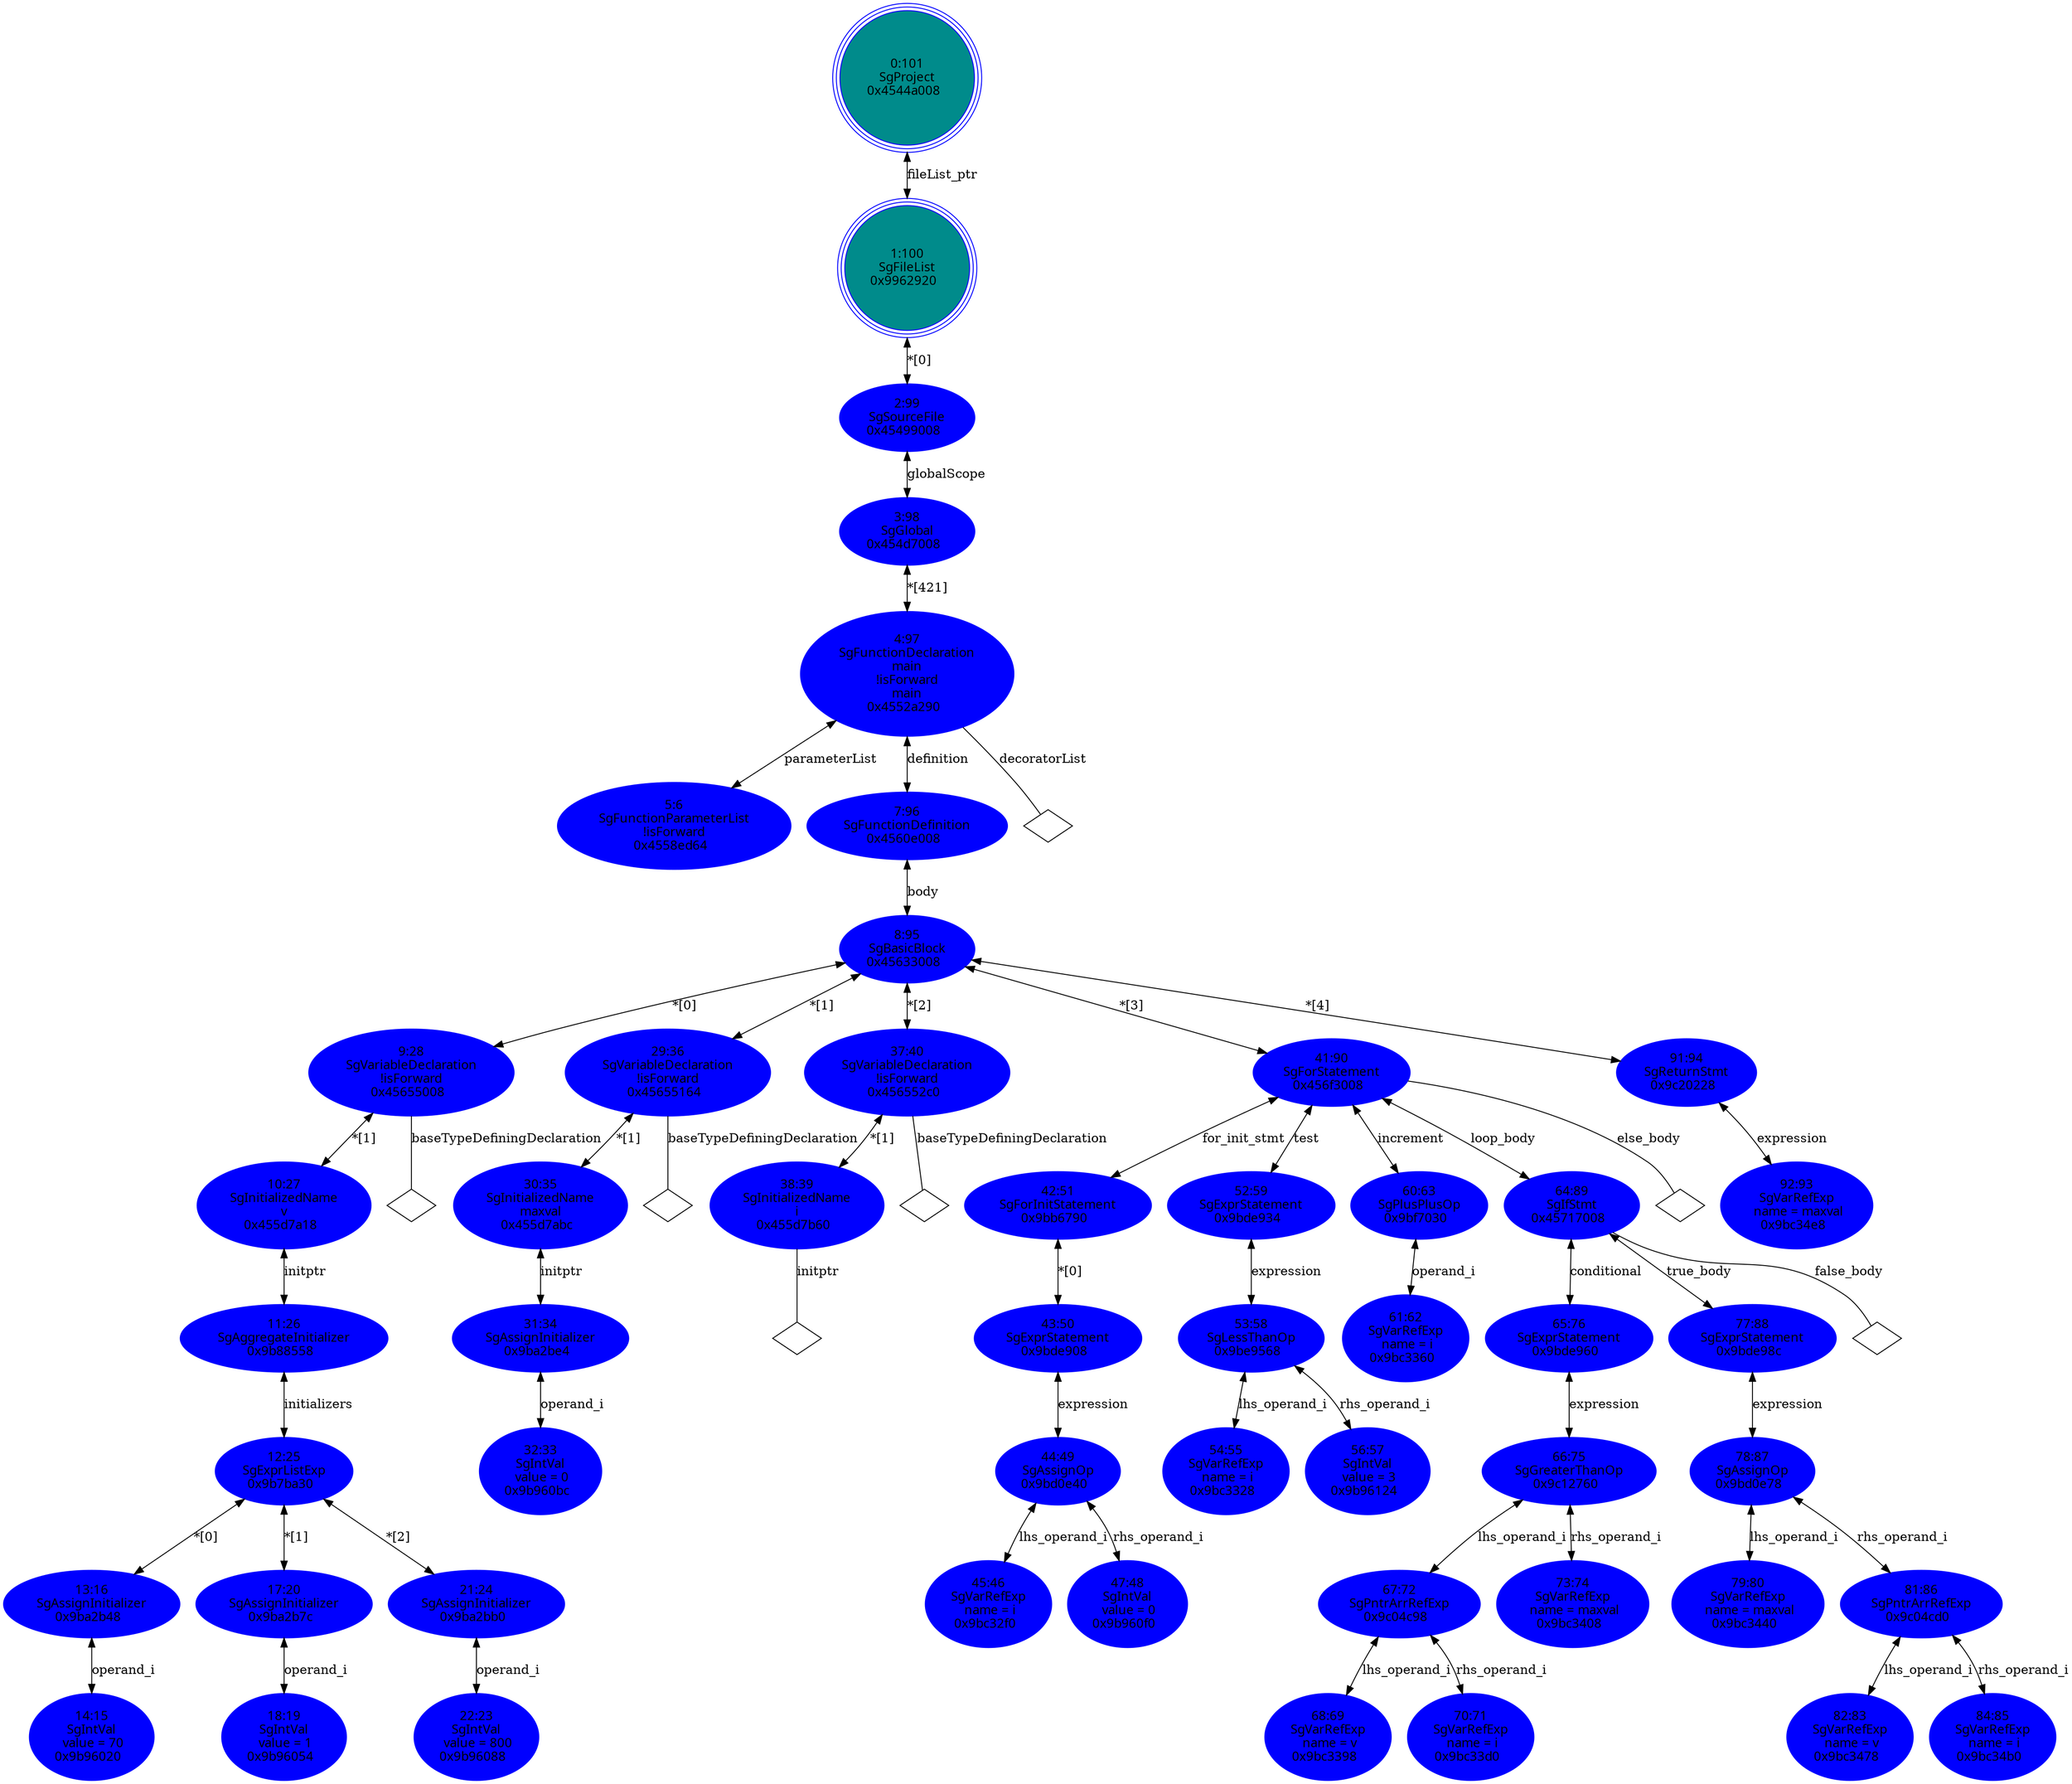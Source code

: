 digraph "G./max.c.dot" {
"0x4558ed64"[label="5:6\nSgFunctionParameterList\n!isForward\n0x4558ed64  " shape=ellipse,regular=0,URL="\N",tooltip="more info at \N",sides=6,peripheries=1,color="blue",fillcolor=blue1,fontname="7x13bold",fontcolor=black,style=filled];
"0x9b96020"[label="14:15\nSgIntVal\n value = 70\n0x9b96020  " shape=ellipse,regular=0,URL="\N",tooltip="more info at \N",sides=6,peripheries=1,color="blue",fillcolor=blue1,fontname="7x13bold",fontcolor=black,style=filled];
"0x9ba2b48"[label="13:16\nSgAssignInitializer\n0x9ba2b48  " shape=ellipse,regular=0,URL="\N",tooltip="more info at \N",sides=6,peripheries=1,color="blue",fillcolor=blue1,fontname="7x13bold",fontcolor=black,style=filled];
"0x9ba2b48" -> "0x9b96020"[label="operand_i" dir=both ];
"0x9b96054"[label="18:19\nSgIntVal\n value = 1\n0x9b96054  " shape=ellipse,regular=0,URL="\N",tooltip="more info at \N",sides=6,peripheries=1,color="blue",fillcolor=blue1,fontname="7x13bold",fontcolor=black,style=filled];
"0x9ba2b7c"[label="17:20\nSgAssignInitializer\n0x9ba2b7c  " shape=ellipse,regular=0,URL="\N",tooltip="more info at \N",sides=6,peripheries=1,color="blue",fillcolor=blue1,fontname="7x13bold",fontcolor=black,style=filled];
"0x9ba2b7c" -> "0x9b96054"[label="operand_i" dir=both ];
"0x9b96088"[label="22:23\nSgIntVal\n value = 800\n0x9b96088  " shape=ellipse,regular=0,URL="\N",tooltip="more info at \N",sides=6,peripheries=1,color="blue",fillcolor=blue1,fontname="7x13bold",fontcolor=black,style=filled];
"0x9ba2bb0"[label="21:24\nSgAssignInitializer\n0x9ba2bb0  " shape=ellipse,regular=0,URL="\N",tooltip="more info at \N",sides=6,peripheries=1,color="blue",fillcolor=blue1,fontname="7x13bold",fontcolor=black,style=filled];
"0x9ba2bb0" -> "0x9b96088"[label="operand_i" dir=both ];
"0x9b7ba30"[label="12:25\nSgExprListExp\n0x9b7ba30  " shape=ellipse,regular=0,URL="\N",tooltip="more info at \N",sides=6,peripheries=1,color="blue",fillcolor=blue1,fontname="7x13bold",fontcolor=black,style=filled];
"0x9b7ba30" -> "0x9ba2b48"[label="*[0]" dir=both ];
"0x9b7ba30" -> "0x9ba2b7c"[label="*[1]" dir=both ];
"0x9b7ba30" -> "0x9ba2bb0"[label="*[2]" dir=both ];
"0x9b88558"[label="11:26\nSgAggregateInitializer\n0x9b88558  " shape=ellipse,regular=0,URL="\N",tooltip="more info at \N",sides=6,peripheries=1,color="blue",fillcolor=blue1,fontname="7x13bold",fontcolor=black,style=filled];
"0x9b88558" -> "0x9b7ba30"[label="initializers" dir=both ];
"0x455d7a18"[label="10:27\nSgInitializedName\nv\n0x455d7a18  " shape=ellipse,regular=0,URL="\N",tooltip="more info at \N",sides=6,peripheries=1,color="blue",fillcolor=blue1,fontname="7x13bold",fontcolor=black,style=filled];
"0x455d7a18" -> "0x9b88558"[label="initptr" dir=both ];
"0x45655008"[label="9:28\nSgVariableDeclaration\n!isForward\n0x45655008  " shape=ellipse,regular=0,URL="\N",tooltip="more info at \N",sides=6,peripheries=1,color="blue",fillcolor=blue1,fontname="7x13bold",fontcolor=black,style=filled];
"0x45655008" -> "0x45655008__baseTypeDefiningDeclaration__null"[label="baseTypeDefiningDeclaration" dir=none ];
"0x45655008__baseTypeDefiningDeclaration__null"[label="" shape=diamond ];
"0x45655008" -> "0x455d7a18"[label="*[1]" dir=both ];
"0x9b960bc"[label="32:33\nSgIntVal\n value = 0\n0x9b960bc  " shape=ellipse,regular=0,URL="\N",tooltip="more info at \N",sides=6,peripheries=1,color="blue",fillcolor=blue1,fontname="7x13bold",fontcolor=black,style=filled];
"0x9ba2be4"[label="31:34\nSgAssignInitializer\n0x9ba2be4  " shape=ellipse,regular=0,URL="\N",tooltip="more info at \N",sides=6,peripheries=1,color="blue",fillcolor=blue1,fontname="7x13bold",fontcolor=black,style=filled];
"0x9ba2be4" -> "0x9b960bc"[label="operand_i" dir=both ];
"0x455d7abc"[label="30:35\nSgInitializedName\nmaxval\n0x455d7abc  " shape=ellipse,regular=0,URL="\N",tooltip="more info at \N",sides=6,peripheries=1,color="blue",fillcolor=blue1,fontname="7x13bold",fontcolor=black,style=filled];
"0x455d7abc" -> "0x9ba2be4"[label="initptr" dir=both ];
"0x45655164"[label="29:36\nSgVariableDeclaration\n!isForward\n0x45655164  " shape=ellipse,regular=0,URL="\N",tooltip="more info at \N",sides=6,peripheries=1,color="blue",fillcolor=blue1,fontname="7x13bold",fontcolor=black,style=filled];
"0x45655164" -> "0x45655164__baseTypeDefiningDeclaration__null"[label="baseTypeDefiningDeclaration" dir=none ];
"0x45655164__baseTypeDefiningDeclaration__null"[label="" shape=diamond ];
"0x45655164" -> "0x455d7abc"[label="*[1]" dir=both ];
"0x455d7b60"[label="38:39\nSgInitializedName\ni\n0x455d7b60  " shape=ellipse,regular=0,URL="\N",tooltip="more info at \N",sides=6,peripheries=1,color="blue",fillcolor=blue1,fontname="7x13bold",fontcolor=black,style=filled];
"0x455d7b60" -> "0x455d7b60__initptr__null"[label="initptr" dir=none ];
"0x455d7b60__initptr__null"[label="" shape=diamond ];
"0x456552c0"[label="37:40\nSgVariableDeclaration\n!isForward\n0x456552c0  " shape=ellipse,regular=0,URL="\N",tooltip="more info at \N",sides=6,peripheries=1,color="blue",fillcolor=blue1,fontname="7x13bold",fontcolor=black,style=filled];
"0x456552c0" -> "0x456552c0__baseTypeDefiningDeclaration__null"[label="baseTypeDefiningDeclaration" dir=none ];
"0x456552c0__baseTypeDefiningDeclaration__null"[label="" shape=diamond ];
"0x456552c0" -> "0x455d7b60"[label="*[1]" dir=both ];
"0x9bc32f0"[label="45:46\nSgVarRefExp\n name = i\n0x9bc32f0  " shape=ellipse,regular=0,URL="\N",tooltip="more info at \N",sides=6,peripheries=1,color="blue",fillcolor=blue1,fontname="7x13bold",fontcolor=black,style=filled];
"0x9b960f0"[label="47:48\nSgIntVal\n value = 0\n0x9b960f0  " shape=ellipse,regular=0,URL="\N",tooltip="more info at \N",sides=6,peripheries=1,color="blue",fillcolor=blue1,fontname="7x13bold",fontcolor=black,style=filled];
"0x9bd0e40"[label="44:49\nSgAssignOp\n0x9bd0e40  " shape=ellipse,regular=0,URL="\N",tooltip="more info at \N",sides=6,peripheries=1,color="blue",fillcolor=blue1,fontname="7x13bold",fontcolor=black,style=filled];
"0x9bd0e40" -> "0x9bc32f0"[label="lhs_operand_i" dir=both ];
"0x9bd0e40" -> "0x9b960f0"[label="rhs_operand_i" dir=both ];
"0x9bde908"[label="43:50\nSgExprStatement\n0x9bde908  " shape=ellipse,regular=0,URL="\N",tooltip="more info at \N",sides=6,peripheries=1,color="blue",fillcolor=blue1,fontname="7x13bold",fontcolor=black,style=filled];
"0x9bde908" -> "0x9bd0e40"[label="expression" dir=both ];
"0x9bb6790"[label="42:51\nSgForInitStatement\n0x9bb6790  " shape=ellipse,regular=0,URL="\N",tooltip="more info at \N",sides=6,peripheries=1,color="blue",fillcolor=blue1,fontname="7x13bold",fontcolor=black,style=filled];
"0x9bb6790" -> "0x9bde908"[label="*[0]" dir=both ];
"0x9bc3328"[label="54:55\nSgVarRefExp\n name = i\n0x9bc3328  " shape=ellipse,regular=0,URL="\N",tooltip="more info at \N",sides=6,peripheries=1,color="blue",fillcolor=blue1,fontname="7x13bold",fontcolor=black,style=filled];
"0x9b96124"[label="56:57\nSgIntVal\n value = 3\n0x9b96124  " shape=ellipse,regular=0,URL="\N",tooltip="more info at \N",sides=6,peripheries=1,color="blue",fillcolor=blue1,fontname="7x13bold",fontcolor=black,style=filled];
"0x9be9568"[label="53:58\nSgLessThanOp\n0x9be9568  " shape=ellipse,regular=0,URL="\N",tooltip="more info at \N",sides=6,peripheries=1,color="blue",fillcolor=blue1,fontname="7x13bold",fontcolor=black,style=filled];
"0x9be9568" -> "0x9bc3328"[label="lhs_operand_i" dir=both ];
"0x9be9568" -> "0x9b96124"[label="rhs_operand_i" dir=both ];
"0x9bde934"[label="52:59\nSgExprStatement\n0x9bde934  " shape=ellipse,regular=0,URL="\N",tooltip="more info at \N",sides=6,peripheries=1,color="blue",fillcolor=blue1,fontname="7x13bold",fontcolor=black,style=filled];
"0x9bde934" -> "0x9be9568"[label="expression" dir=both ];
"0x9bc3360"[label="61:62\nSgVarRefExp\n name = i\n0x9bc3360  " shape=ellipse,regular=0,URL="\N",tooltip="more info at \N",sides=6,peripheries=1,color="blue",fillcolor=blue1,fontname="7x13bold",fontcolor=black,style=filled];
"0x9bf7030"[label="60:63\nSgPlusPlusOp\n0x9bf7030  " shape=ellipse,regular=0,URL="\N",tooltip="more info at \N",sides=6,peripheries=1,color="blue",fillcolor=blue1,fontname="7x13bold",fontcolor=black,style=filled];
"0x9bf7030" -> "0x9bc3360"[label="operand_i" dir=both ];
"0x9bc3398"[label="68:69\nSgVarRefExp\n name = v\n0x9bc3398  " shape=ellipse,regular=0,URL="\N",tooltip="more info at \N",sides=6,peripheries=1,color="blue",fillcolor=blue1,fontname="7x13bold",fontcolor=black,style=filled];
"0x9bc33d0"[label="70:71\nSgVarRefExp\n name = i\n0x9bc33d0  " shape=ellipse,regular=0,URL="\N",tooltip="more info at \N",sides=6,peripheries=1,color="blue",fillcolor=blue1,fontname="7x13bold",fontcolor=black,style=filled];
"0x9c04c98"[label="67:72\nSgPntrArrRefExp\n0x9c04c98  " shape=ellipse,regular=0,URL="\N",tooltip="more info at \N",sides=6,peripheries=1,color="blue",fillcolor=blue1,fontname="7x13bold",fontcolor=black,style=filled];
"0x9c04c98" -> "0x9bc3398"[label="lhs_operand_i" dir=both ];
"0x9c04c98" -> "0x9bc33d0"[label="rhs_operand_i" dir=both ];
"0x9bc3408"[label="73:74\nSgVarRefExp\n name = maxval\n0x9bc3408  " shape=ellipse,regular=0,URL="\N",tooltip="more info at \N",sides=6,peripheries=1,color="blue",fillcolor=blue1,fontname="7x13bold",fontcolor=black,style=filled];
"0x9c12760"[label="66:75\nSgGreaterThanOp\n0x9c12760  " shape=ellipse,regular=0,URL="\N",tooltip="more info at \N",sides=6,peripheries=1,color="blue",fillcolor=blue1,fontname="7x13bold",fontcolor=black,style=filled];
"0x9c12760" -> "0x9c04c98"[label="lhs_operand_i" dir=both ];
"0x9c12760" -> "0x9bc3408"[label="rhs_operand_i" dir=both ];
"0x9bde960"[label="65:76\nSgExprStatement\n0x9bde960  " shape=ellipse,regular=0,URL="\N",tooltip="more info at \N",sides=6,peripheries=1,color="blue",fillcolor=blue1,fontname="7x13bold",fontcolor=black,style=filled];
"0x9bde960" -> "0x9c12760"[label="expression" dir=both ];
"0x9bc3440"[label="79:80\nSgVarRefExp\n name = maxval\n0x9bc3440  " shape=ellipse,regular=0,URL="\N",tooltip="more info at \N",sides=6,peripheries=1,color="blue",fillcolor=blue1,fontname="7x13bold",fontcolor=black,style=filled];
"0x9bc3478"[label="82:83\nSgVarRefExp\n name = v\n0x9bc3478  " shape=ellipse,regular=0,URL="\N",tooltip="more info at \N",sides=6,peripheries=1,color="blue",fillcolor=blue1,fontname="7x13bold",fontcolor=black,style=filled];
"0x9bc34b0"[label="84:85\nSgVarRefExp\n name = i\n0x9bc34b0  " shape=ellipse,regular=0,URL="\N",tooltip="more info at \N",sides=6,peripheries=1,color="blue",fillcolor=blue1,fontname="7x13bold",fontcolor=black,style=filled];
"0x9c04cd0"[label="81:86\nSgPntrArrRefExp\n0x9c04cd0  " shape=ellipse,regular=0,URL="\N",tooltip="more info at \N",sides=6,peripheries=1,color="blue",fillcolor=blue1,fontname="7x13bold",fontcolor=black,style=filled];
"0x9c04cd0" -> "0x9bc3478"[label="lhs_operand_i" dir=both ];
"0x9c04cd0" -> "0x9bc34b0"[label="rhs_operand_i" dir=both ];
"0x9bd0e78"[label="78:87\nSgAssignOp\n0x9bd0e78  " shape=ellipse,regular=0,URL="\N",tooltip="more info at \N",sides=6,peripheries=1,color="blue",fillcolor=blue1,fontname="7x13bold",fontcolor=black,style=filled];
"0x9bd0e78" -> "0x9bc3440"[label="lhs_operand_i" dir=both ];
"0x9bd0e78" -> "0x9c04cd0"[label="rhs_operand_i" dir=both ];
"0x9bde98c"[label="77:88\nSgExprStatement\n0x9bde98c  " shape=ellipse,regular=0,URL="\N",tooltip="more info at \N",sides=6,peripheries=1,color="blue",fillcolor=blue1,fontname="7x13bold",fontcolor=black,style=filled];
"0x9bde98c" -> "0x9bd0e78"[label="expression" dir=both ];
"0x45717008"[label="64:89\nSgIfStmt\n0x45717008  " shape=ellipse,regular=0,URL="\N",tooltip="more info at \N",sides=6,peripheries=1,color="blue",fillcolor=blue1,fontname="7x13bold",fontcolor=black,style=filled];
"0x45717008" -> "0x9bde960"[label="conditional" dir=both ];
"0x45717008" -> "0x9bde98c"[label="true_body" dir=both ];
"0x45717008" -> "0x45717008__false_body__null"[label="false_body" dir=none ];
"0x45717008__false_body__null"[label="" shape=diamond ];
"0x456f3008"[label="41:90\nSgForStatement\n0x456f3008  " shape=ellipse,regular=0,URL="\N",tooltip="more info at \N",sides=6,peripheries=1,color="blue",fillcolor=blue1,fontname="7x13bold",fontcolor=black,style=filled];
"0x456f3008" -> "0x9bb6790"[label="for_init_stmt" dir=both ];
"0x456f3008" -> "0x9bde934"[label="test" dir=both ];
"0x456f3008" -> "0x9bf7030"[label="increment" dir=both ];
"0x456f3008" -> "0x45717008"[label="loop_body" dir=both ];
"0x456f3008" -> "0x456f3008__else_body__null"[label="else_body" dir=none ];
"0x456f3008__else_body__null"[label="" shape=diamond ];
"0x9bc34e8"[label="92:93\nSgVarRefExp\n name = maxval\n0x9bc34e8  " shape=ellipse,regular=0,URL="\N",tooltip="more info at \N",sides=6,peripheries=1,color="blue",fillcolor=blue1,fontname="7x13bold",fontcolor=black,style=filled];
"0x9c20228"[label="91:94\nSgReturnStmt\n0x9c20228  " shape=ellipse,regular=0,URL="\N",tooltip="more info at \N",sides=6,peripheries=1,color="blue",fillcolor=blue1,fontname="7x13bold",fontcolor=black,style=filled];
"0x9c20228" -> "0x9bc34e8"[label="expression" dir=both ];
"0x45633008"[label="8:95\nSgBasicBlock\n0x45633008  " shape=ellipse,regular=0,URL="\N",tooltip="more info at \N",sides=6,peripheries=1,color="blue",fillcolor=blue1,fontname="7x13bold",fontcolor=black,style=filled];
"0x45633008" -> "0x45655008"[label="*[0]" dir=both ];
"0x45633008" -> "0x45655164"[label="*[1]" dir=both ];
"0x45633008" -> "0x456552c0"[label="*[2]" dir=both ];
"0x45633008" -> "0x456f3008"[label="*[3]" dir=both ];
"0x45633008" -> "0x9c20228"[label="*[4]" dir=both ];
"0x4560e008"[label="7:96\nSgFunctionDefinition\n0x4560e008  " shape=ellipse,regular=0,URL="\N",tooltip="more info at \N",sides=6,peripheries=1,color="blue",fillcolor=blue1,fontname="7x13bold",fontcolor=black,style=filled];
"0x4560e008" -> "0x45633008"[label="body" dir=both ];
"0x4552a290"[label="4:97\nSgFunctionDeclaration\nmain\n!isForward\nmain\n0x4552a290  " shape=ellipse,regular=0,URL="\N",tooltip="more info at \N",sides=6,peripheries=1,color="blue",fillcolor=blue1,fontname="7x13bold",fontcolor=black,style=filled];
"0x4552a290" -> "0x4558ed64"[label="parameterList" dir=both ];
"0x4552a290" -> "0x4552a290__decoratorList__null"[label="decoratorList" dir=none ];
"0x4552a290__decoratorList__null"[label="" shape=diamond ];
"0x4552a290" -> "0x4560e008"[label="definition" dir=both ];
"0x454d7008"[label="3:98\nSgGlobal\n0x454d7008  " shape=ellipse,regular=0,URL="\N",tooltip="more info at \N",sides=6,peripheries=1,color="blue",fillcolor=blue1,fontname="7x13bold",fontcolor=black,style=filled];
"0x454d7008" -> "0x4552a290"[label="*[421]" dir=both ];
"0x45499008"[label="2:99\nSgSourceFile\n0x45499008  " shape=ellipse,regular=0,URL="\N",tooltip="more info at \N",sides=6,peripheries=1,color="blue",fillcolor=blue1,fontname="7x13bold",fontcolor=black,style=filled];
"0x45499008" -> "0x454d7008"[label="globalScope" dir=both ];
"0x9962920"[label="1:100\nSgFileList\n0x9962920  " shape=circle,regular=0,URL="\N",tooltip="more info at \N",sides=6,peripheries=3,color="blue",fillcolor=cyan4,fontname="12x24bold",fontcolor=black,style=filled];
"0x9962920" -> "0x45499008"[label="*[0]" dir=both ];
"0x4544a008"[label="0:101\nSgProject\n0x4544a008  " shape=circle,regular=0,URL="\N",tooltip="more info at \N",sides=6,peripheries=3,color="blue",fillcolor=cyan4,fontname="12x24bold",fontcolor=black,style=filled];
"0x4544a008" -> "0x9962920"[label="fileList_ptr" dir=both ];
}
